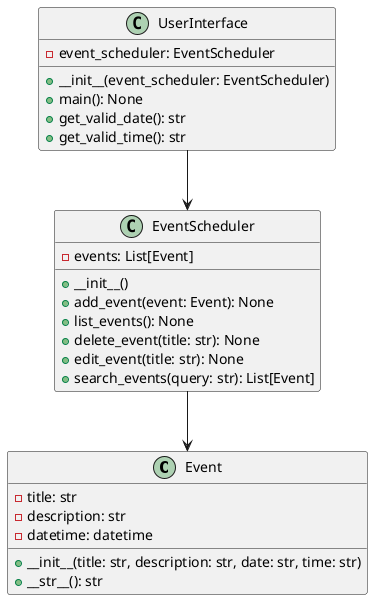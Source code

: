 @startuml
class Event {
  - title: str
  - description: str
  - datetime: datetime
  + __init__(title: str, description: str, date: str, time: str)
  + __str__(): str
}

class EventScheduler {
  - events: List[Event]
  + __init__()
  + add_event(event: Event): None
  + list_events(): None
  + delete_event(title: str): None
  + edit_event(title: str): None
  + search_events(query: str): List[Event]
}

class UserInterface {
  - event_scheduler: EventScheduler
  + __init__(event_scheduler: EventScheduler)
  + main(): None
  + get_valid_date(): str
  + get_valid_time(): str
}

EventScheduler --> Event
UserInterface --> EventScheduler
@enduml
